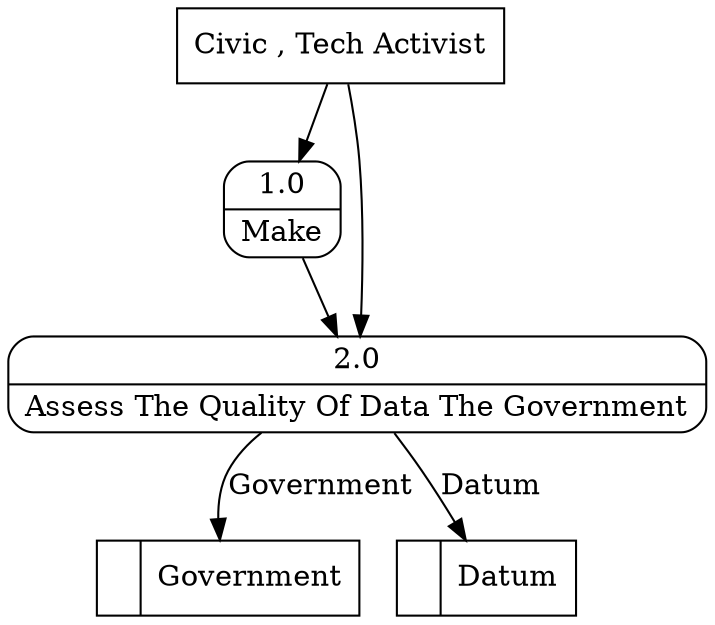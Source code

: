 digraph dfd2{ 
node[shape=record]
200 [label="<f0>  |<f1> Government " ];
201 [label="<f0>  |<f1> Datum " ];
202 [label="Civic , Tech Activist" shape=box];
203 [label="{<f0> 1.0|<f1> Make }" shape=Mrecord];
204 [label="{<f0> 2.0|<f1> Assess The Quality Of Data The Government }" shape=Mrecord];
202 -> 203
202 -> 204
203 -> 204
204 -> 201 [label="Datum"]
204 -> 200 [label="Government"]
}